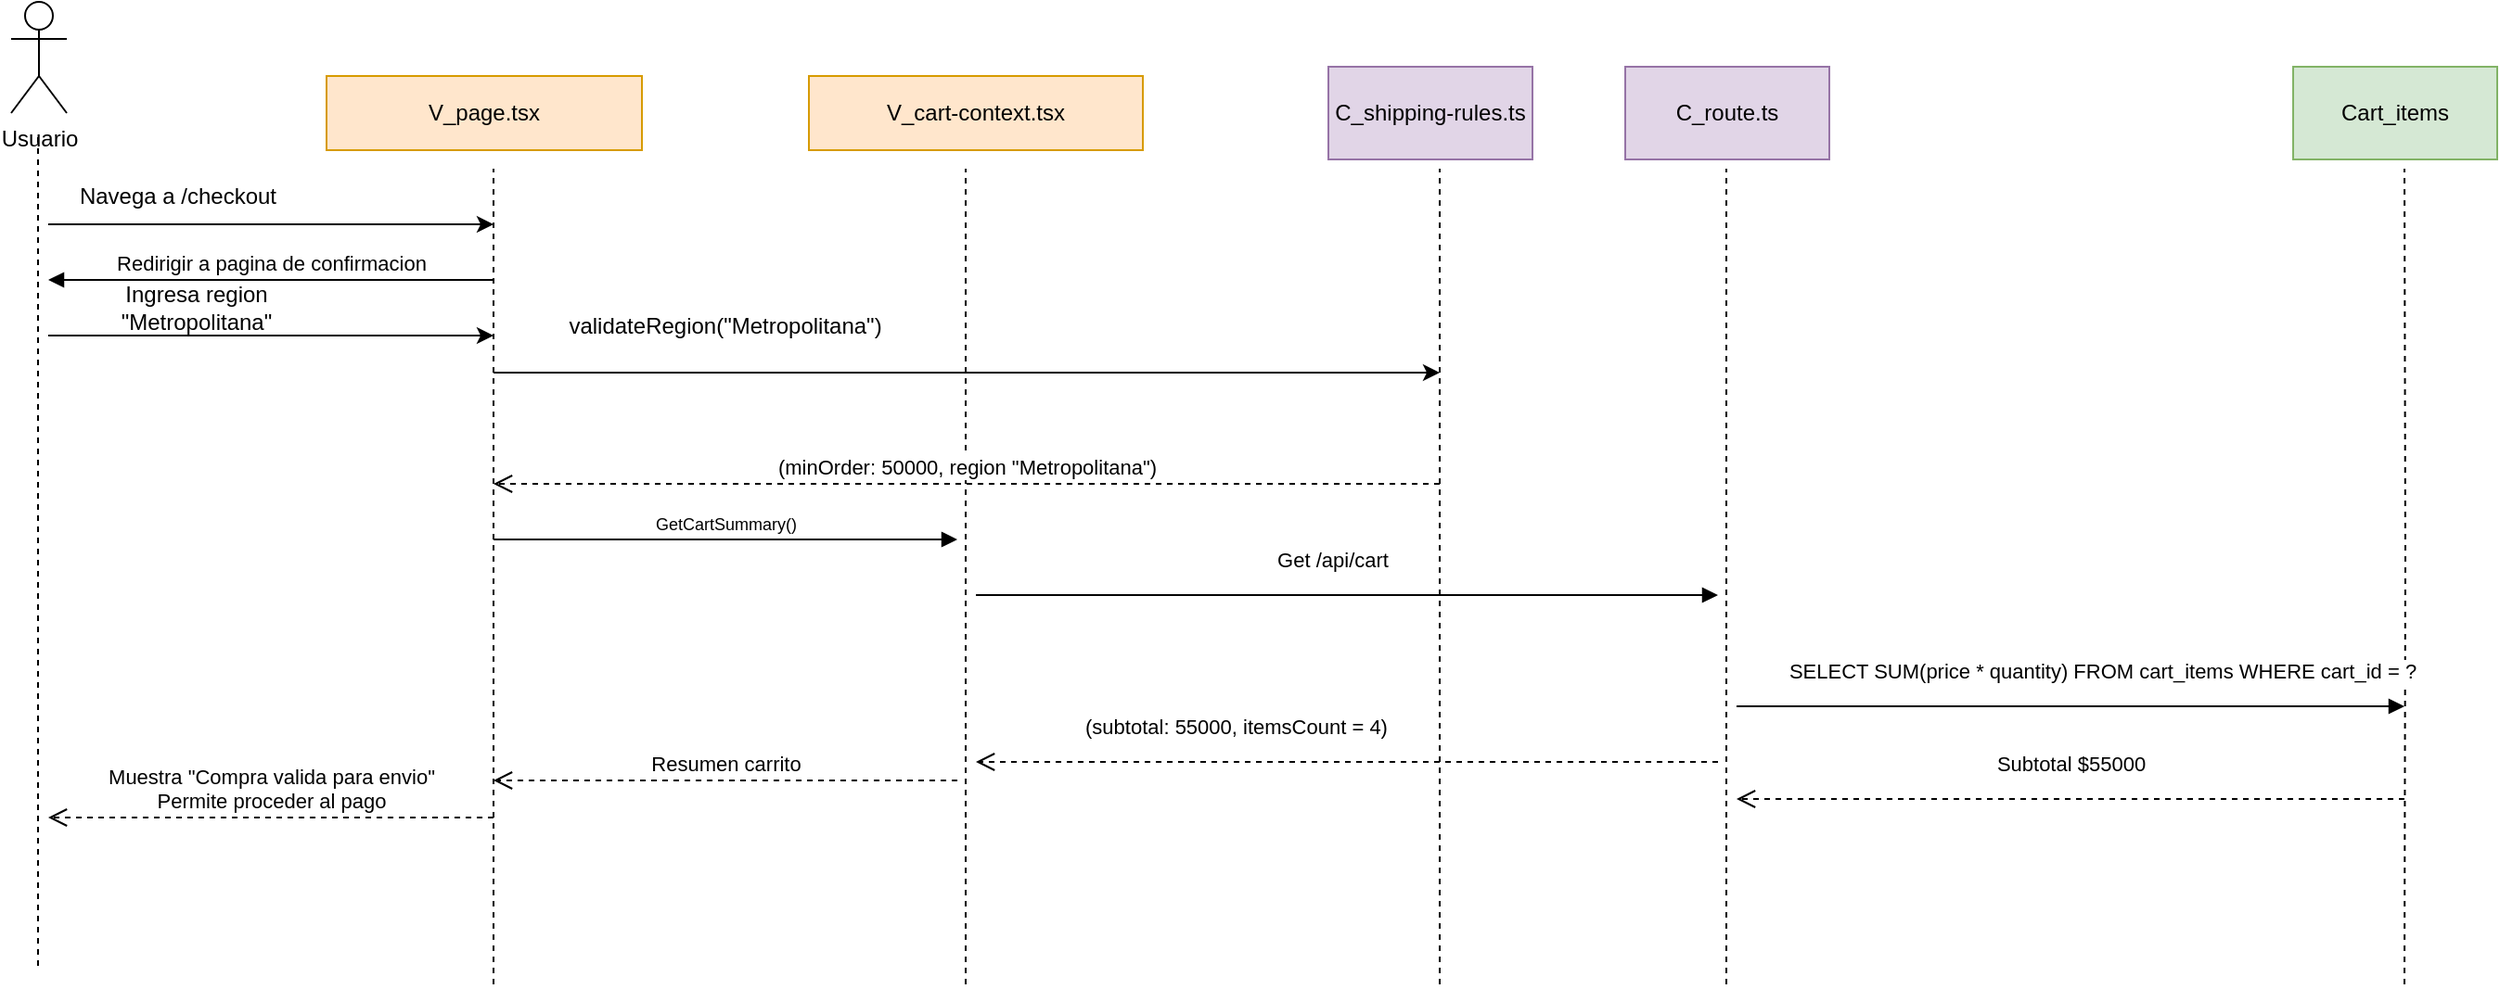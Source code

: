 <mxfile version="28.2.5">
  <diagram name="Página-1" id="deNwkqxsMzNn9-6GauEq">
    <mxGraphModel grid="1" page="1" gridSize="10" guides="1" tooltips="1" connect="1" arrows="1" fold="1" pageScale="1" pageWidth="827" pageHeight="1169" math="0" shadow="0">
      <root>
        <mxCell id="0" />
        <mxCell id="1" parent="0" />
        <mxCell id="xHQRDji5CwNK0x5paGaC-1" value="Usuario" style="shape=umlActor;verticalLabelPosition=bottom;verticalAlign=top;html=1;labelPosition=center;align=center;" vertex="1" parent="1">
          <mxGeometry x="20" y="50" width="30" height="60" as="geometry" />
        </mxCell>
        <mxCell id="xHQRDji5CwNK0x5paGaC-2" value="" style="endArrow=none;dashed=1;html=1;rounded=0;" edge="1" parent="1">
          <mxGeometry width="50" height="50" relative="1" as="geometry">
            <mxPoint x="34.5" y="570" as="sourcePoint" />
            <mxPoint x="34.5" y="120" as="targetPoint" />
          </mxGeometry>
        </mxCell>
        <mxCell id="xHQRDji5CwNK0x5paGaC-3" value="" style="endArrow=classic;html=1;rounded=0;" edge="1" parent="1">
          <mxGeometry width="50" height="50" relative="1" as="geometry">
            <mxPoint x="40" y="170" as="sourcePoint" />
            <mxPoint x="280" y="170" as="targetPoint" />
          </mxGeometry>
        </mxCell>
        <mxCell id="xHQRDji5CwNK0x5paGaC-4" value="Navega a /checkout" style="text;html=1;align=center;verticalAlign=middle;whiteSpace=wrap;rounded=0;" vertex="1" parent="1">
          <mxGeometry x="40" y="140" width="140" height="30" as="geometry" />
        </mxCell>
        <mxCell id="xHQRDji5CwNK0x5paGaC-6" value="" style="endArrow=none;dashed=1;html=1;rounded=0;entryX=0.5;entryY=1;entryDx=0;entryDy=0;" edge="1" parent="1">
          <mxGeometry width="50" height="50" relative="1" as="geometry">
            <mxPoint x="280" y="580" as="sourcePoint" />
            <mxPoint x="280" y="140" as="targetPoint" />
          </mxGeometry>
        </mxCell>
        <mxCell id="xHQRDji5CwNK0x5paGaC-7" value="V_page.tsx" style="html=1;whiteSpace=wrap;fillColor=#ffe6cc;strokeColor=#d79b00;" vertex="1" parent="1">
          <mxGeometry x="190" y="90" width="170" height="40" as="geometry" />
        </mxCell>
        <mxCell id="xHQRDji5CwNK0x5paGaC-8" value="" style="endArrow=classic;html=1;rounded=0;" edge="1" parent="1">
          <mxGeometry width="50" height="50" relative="1" as="geometry">
            <mxPoint x="280" y="250" as="sourcePoint" />
            <mxPoint x="790" y="250" as="targetPoint" />
          </mxGeometry>
        </mxCell>
        <mxCell id="xHQRDji5CwNK0x5paGaC-9" value="validateRegion(&quot;Metropolitana&quot;)" style="text;html=1;align=center;verticalAlign=middle;whiteSpace=wrap;rounded=0;" vertex="1" parent="1">
          <mxGeometry x="350" y="210" width="110" height="30" as="geometry" />
        </mxCell>
        <mxCell id="xHQRDji5CwNK0x5paGaC-10" value="V_cart-context.tsx" style="html=1;whiteSpace=wrap;fillColor=#ffe6cc;strokeColor=#d79b00;" vertex="1" parent="1">
          <mxGeometry x="450" y="90" width="180" height="40" as="geometry" />
        </mxCell>
        <mxCell id="xHQRDji5CwNK0x5paGaC-11" value="" style="endArrow=none;dashed=1;html=1;rounded=0;entryX=0.5;entryY=1;entryDx=0;entryDy=0;" edge="1" parent="1">
          <mxGeometry width="50" height="50" relative="1" as="geometry">
            <mxPoint x="534.5" y="580" as="sourcePoint" />
            <mxPoint x="534.5" y="140" as="targetPoint" />
          </mxGeometry>
        </mxCell>
        <mxCell id="xHQRDji5CwNK0x5paGaC-12" value="&lt;span style=&quot;font-size: 9px;&quot;&gt;GetCartSummary()&lt;/span&gt;" style="html=1;verticalAlign=bottom;endArrow=block;curved=0;rounded=0;" edge="1" parent="1">
          <mxGeometry width="80" relative="1" as="geometry">
            <mxPoint x="280" y="340" as="sourcePoint" />
            <mxPoint x="530" y="340" as="targetPoint" />
            <mxPoint as="offset" />
          </mxGeometry>
        </mxCell>
        <mxCell id="xHQRDji5CwNK0x5paGaC-13" value="Get /api/cart" style="html=1;verticalAlign=bottom;endArrow=block;curved=0;rounded=0;" edge="1" parent="1">
          <mxGeometry x="-0.04" y="10" width="80" relative="1" as="geometry">
            <mxPoint x="540" y="370" as="sourcePoint" />
            <mxPoint x="940" y="370" as="targetPoint" />
            <mxPoint as="offset" />
          </mxGeometry>
        </mxCell>
        <mxCell id="xHQRDji5CwNK0x5paGaC-14" value="" style="endArrow=none;dashed=1;html=1;rounded=0;entryX=0.5;entryY=1;entryDx=0;entryDy=0;" edge="1" parent="1">
          <mxGeometry width="50" height="50" relative="1" as="geometry">
            <mxPoint x="790" y="580" as="sourcePoint" />
            <mxPoint x="790" y="140" as="targetPoint" />
          </mxGeometry>
        </mxCell>
        <mxCell id="xHQRDji5CwNK0x5paGaC-15" value="C_shipping-rules.ts" style="html=1;whiteSpace=wrap;fillColor=#e1d5e7;strokeColor=#9673a6;" vertex="1" parent="1">
          <mxGeometry x="730" y="85" width="110" height="50" as="geometry" />
        </mxCell>
        <mxCell id="xHQRDji5CwNK0x5paGaC-17" value="Cart_items" style="html=1;whiteSpace=wrap;fillColor=#d5e8d4;strokeColor=#82b366;" vertex="1" parent="1">
          <mxGeometry x="1250" y="85" width="110" height="50" as="geometry" />
        </mxCell>
        <mxCell id="xHQRDji5CwNK0x5paGaC-18" value="" style="endArrow=none;dashed=1;html=1;rounded=0;entryX=0.5;entryY=1;entryDx=0;entryDy=0;" edge="1" parent="1">
          <mxGeometry width="50" height="50" relative="1" as="geometry">
            <mxPoint x="1310" y="580" as="sourcePoint" />
            <mxPoint x="1310" y="140" as="targetPoint" />
            <Array as="points">
              <mxPoint x="1310.5" y="350" />
            </Array>
          </mxGeometry>
        </mxCell>
        <mxCell id="xHQRDji5CwNK0x5paGaC-19" value="Subtotal $55000" style="html=1;verticalAlign=bottom;endArrow=open;dashed=1;endSize=8;curved=0;rounded=0;" edge="1" parent="1">
          <mxGeometry y="-10" relative="1" as="geometry">
            <mxPoint x="1310" y="480" as="sourcePoint" />
            <mxPoint x="950" y="480" as="targetPoint" />
            <mxPoint as="offset" />
          </mxGeometry>
        </mxCell>
        <mxCell id="xHQRDji5CwNK0x5paGaC-21" value="(subtotal: 55000, itemsCount = 4)" style="html=1;verticalAlign=bottom;endArrow=open;dashed=1;endSize=8;curved=0;rounded=0;" edge="1" parent="1">
          <mxGeometry x="0.3" y="-10" relative="1" as="geometry">
            <mxPoint x="940" y="460" as="sourcePoint" />
            <mxPoint x="540" y="460" as="targetPoint" />
            <mxPoint as="offset" />
          </mxGeometry>
        </mxCell>
        <mxCell id="xHQRDji5CwNK0x5paGaC-22" value="Resumen carrito" style="html=1;verticalAlign=bottom;endArrow=open;dashed=1;endSize=8;curved=0;rounded=0;" edge="1" parent="1">
          <mxGeometry relative="1" as="geometry">
            <mxPoint x="530" y="470" as="sourcePoint" />
            <mxPoint x="280" y="470" as="targetPoint" />
            <mxPoint as="offset" />
          </mxGeometry>
        </mxCell>
        <mxCell id="xHQRDji5CwNK0x5paGaC-23" value="(minOrder: 50000, region &quot;Metropolitana&quot;)" style="html=1;verticalAlign=bottom;endArrow=open;dashed=1;endSize=8;curved=0;rounded=0;" edge="1" parent="1">
          <mxGeometry relative="1" as="geometry">
            <mxPoint x="790" y="310" as="sourcePoint" />
            <mxPoint x="280" y="310" as="targetPoint" />
            <mxPoint as="offset" />
          </mxGeometry>
        </mxCell>
        <mxCell id="xHQRDji5CwNK0x5paGaC-24" value="SELECT SUM(price * quantity) FROM cart_items WHERE cart_id = ?" style="html=1;verticalAlign=bottom;endArrow=block;curved=0;rounded=0;" edge="1" parent="1">
          <mxGeometry x="0.097" y="10" width="80" relative="1" as="geometry">
            <mxPoint x="950" y="430" as="sourcePoint" />
            <mxPoint x="1310" y="430" as="targetPoint" />
            <mxPoint x="-1" as="offset" />
          </mxGeometry>
        </mxCell>
        <mxCell id="xHQRDji5CwNK0x5paGaC-25" value="C_route.ts" style="html=1;whiteSpace=wrap;fillColor=#e1d5e7;strokeColor=#9673a6;" vertex="1" parent="1">
          <mxGeometry x="890" y="85" width="110" height="50" as="geometry" />
        </mxCell>
        <mxCell id="xHQRDji5CwNK0x5paGaC-26" value="" style="endArrow=none;dashed=1;html=1;rounded=0;entryX=0.5;entryY=1;entryDx=0;entryDy=0;" edge="1" parent="1">
          <mxGeometry width="50" height="50" relative="1" as="geometry">
            <mxPoint x="944.5" y="580" as="sourcePoint" />
            <mxPoint x="944.5" y="140" as="targetPoint" />
          </mxGeometry>
        </mxCell>
        <mxCell id="xHQRDji5CwNK0x5paGaC-27" value="Muestra &quot;Compra valida para envio&quot;&lt;div&gt;Permite proceder al pago&lt;/div&gt;" style="html=1;verticalAlign=bottom;endArrow=open;dashed=1;endSize=8;curved=0;rounded=0;" edge="1" parent="1">
          <mxGeometry relative="1" as="geometry">
            <mxPoint x="280" y="490" as="sourcePoint" />
            <mxPoint x="40" y="490" as="targetPoint" />
            <mxPoint as="offset" />
          </mxGeometry>
        </mxCell>
        <mxCell id="xHQRDji5CwNK0x5paGaC-28" value="Redirigir a pagina de confirmacion" style="html=1;verticalAlign=bottom;endArrow=block;curved=0;rounded=0;" edge="1" parent="1">
          <mxGeometry width="80" relative="1" as="geometry">
            <mxPoint x="280" y="200" as="sourcePoint" />
            <mxPoint x="40" y="200" as="targetPoint" />
            <mxPoint as="offset" />
          </mxGeometry>
        </mxCell>
        <mxCell id="xHQRDji5CwNK0x5paGaC-29" value="" style="endArrow=classic;html=1;rounded=0;" edge="1" parent="1">
          <mxGeometry width="50" height="50" relative="1" as="geometry">
            <mxPoint x="40" y="230" as="sourcePoint" />
            <mxPoint x="280" y="230" as="targetPoint" />
          </mxGeometry>
        </mxCell>
        <mxCell id="xHQRDji5CwNK0x5paGaC-30" value="Ingresa region &quot;Metropolitana&quot;" style="text;html=1;align=center;verticalAlign=middle;whiteSpace=wrap;rounded=0;" vertex="1" parent="1">
          <mxGeometry x="50" y="200" width="140" height="30" as="geometry" />
        </mxCell>
      </root>
    </mxGraphModel>
  </diagram>
</mxfile>
